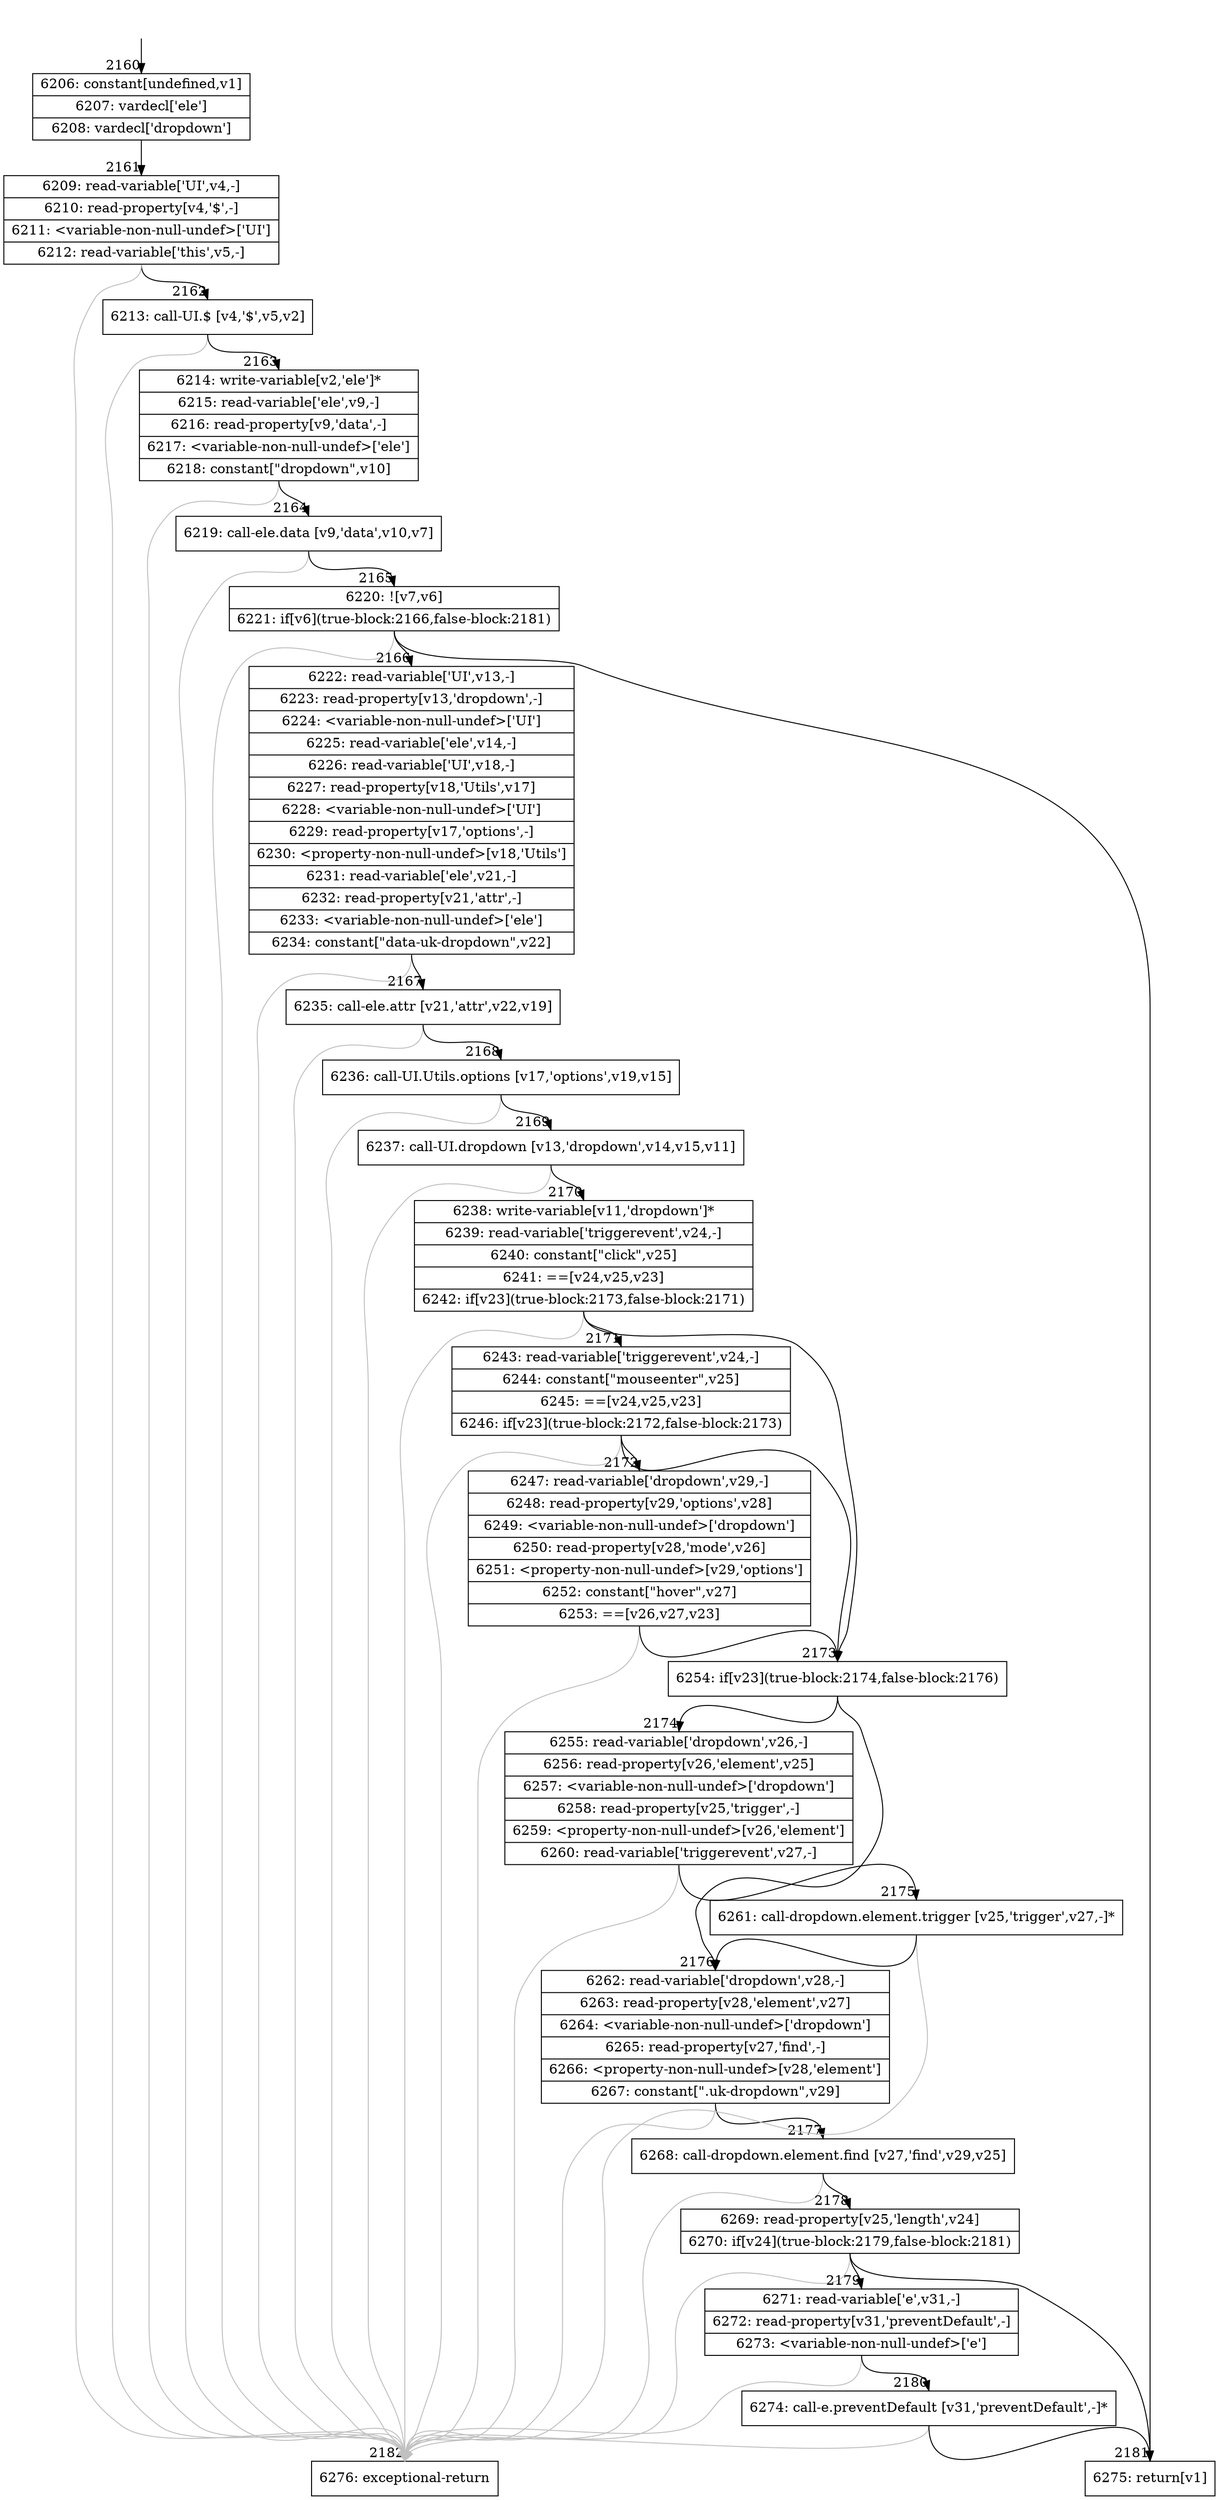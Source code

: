 digraph {
rankdir="TD"
BB_entry176[shape=none,label=""];
BB_entry176 -> BB2160 [tailport=s, headport=n, headlabel="    2160"]
BB2160 [shape=record label="{6206: constant[undefined,v1]|6207: vardecl['ele']|6208: vardecl['dropdown']}" ] 
BB2160 -> BB2161 [tailport=s, headport=n, headlabel="      2161"]
BB2161 [shape=record label="{6209: read-variable['UI',v4,-]|6210: read-property[v4,'$',-]|6211: \<variable-non-null-undef\>['UI']|6212: read-variable['this',v5,-]}" ] 
BB2161 -> BB2162 [tailport=s, headport=n, headlabel="      2162"]
BB2161 -> BB2182 [tailport=s, headport=n, color=gray, headlabel="      2182"]
BB2162 [shape=record label="{6213: call-UI.$ [v4,'$',v5,v2]}" ] 
BB2162 -> BB2163 [tailport=s, headport=n, headlabel="      2163"]
BB2162 -> BB2182 [tailport=s, headport=n, color=gray]
BB2163 [shape=record label="{6214: write-variable[v2,'ele']*|6215: read-variable['ele',v9,-]|6216: read-property[v9,'data',-]|6217: \<variable-non-null-undef\>['ele']|6218: constant[\"dropdown\",v10]}" ] 
BB2163 -> BB2164 [tailport=s, headport=n, headlabel="      2164"]
BB2163 -> BB2182 [tailport=s, headport=n, color=gray]
BB2164 [shape=record label="{6219: call-ele.data [v9,'data',v10,v7]}" ] 
BB2164 -> BB2165 [tailport=s, headport=n, headlabel="      2165"]
BB2164 -> BB2182 [tailport=s, headport=n, color=gray]
BB2165 [shape=record label="{6220: ![v7,v6]|6221: if[v6](true-block:2166,false-block:2181)}" ] 
BB2165 -> BB2166 [tailport=s, headport=n, headlabel="      2166"]
BB2165 -> BB2181 [tailport=s, headport=n, headlabel="      2181"]
BB2165 -> BB2182 [tailport=s, headport=n, color=gray]
BB2166 [shape=record label="{6222: read-variable['UI',v13,-]|6223: read-property[v13,'dropdown',-]|6224: \<variable-non-null-undef\>['UI']|6225: read-variable['ele',v14,-]|6226: read-variable['UI',v18,-]|6227: read-property[v18,'Utils',v17]|6228: \<variable-non-null-undef\>['UI']|6229: read-property[v17,'options',-]|6230: \<property-non-null-undef\>[v18,'Utils']|6231: read-variable['ele',v21,-]|6232: read-property[v21,'attr',-]|6233: \<variable-non-null-undef\>['ele']|6234: constant[\"data-uk-dropdown\",v22]}" ] 
BB2166 -> BB2167 [tailport=s, headport=n, headlabel="      2167"]
BB2166 -> BB2182 [tailport=s, headport=n, color=gray]
BB2167 [shape=record label="{6235: call-ele.attr [v21,'attr',v22,v19]}" ] 
BB2167 -> BB2168 [tailport=s, headport=n, headlabel="      2168"]
BB2167 -> BB2182 [tailport=s, headport=n, color=gray]
BB2168 [shape=record label="{6236: call-UI.Utils.options [v17,'options',v19,v15]}" ] 
BB2168 -> BB2169 [tailport=s, headport=n, headlabel="      2169"]
BB2168 -> BB2182 [tailport=s, headport=n, color=gray]
BB2169 [shape=record label="{6237: call-UI.dropdown [v13,'dropdown',v14,v15,v11]}" ] 
BB2169 -> BB2170 [tailport=s, headport=n, headlabel="      2170"]
BB2169 -> BB2182 [tailport=s, headport=n, color=gray]
BB2170 [shape=record label="{6238: write-variable[v11,'dropdown']*|6239: read-variable['triggerevent',v24,-]|6240: constant[\"click\",v25]|6241: ==[v24,v25,v23]|6242: if[v23](true-block:2173,false-block:2171)}" ] 
BB2170 -> BB2173 [tailport=s, headport=n, headlabel="      2173"]
BB2170 -> BB2171 [tailport=s, headport=n, headlabel="      2171"]
BB2170 -> BB2182 [tailport=s, headport=n, color=gray]
BB2171 [shape=record label="{6243: read-variable['triggerevent',v24,-]|6244: constant[\"mouseenter\",v25]|6245: ==[v24,v25,v23]|6246: if[v23](true-block:2172,false-block:2173)}" ] 
BB2171 -> BB2173 [tailport=s, headport=n]
BB2171 -> BB2172 [tailport=s, headport=n, headlabel="      2172"]
BB2171 -> BB2182 [tailport=s, headport=n, color=gray]
BB2172 [shape=record label="{6247: read-variable['dropdown',v29,-]|6248: read-property[v29,'options',v28]|6249: \<variable-non-null-undef\>['dropdown']|6250: read-property[v28,'mode',v26]|6251: \<property-non-null-undef\>[v29,'options']|6252: constant[\"hover\",v27]|6253: ==[v26,v27,v23]}" ] 
BB2172 -> BB2173 [tailport=s, headport=n]
BB2172 -> BB2182 [tailport=s, headport=n, color=gray]
BB2173 [shape=record label="{6254: if[v23](true-block:2174,false-block:2176)}" ] 
BB2173 -> BB2174 [tailport=s, headport=n, headlabel="      2174"]
BB2173 -> BB2176 [tailport=s, headport=n, headlabel="      2176"]
BB2174 [shape=record label="{6255: read-variable['dropdown',v26,-]|6256: read-property[v26,'element',v25]|6257: \<variable-non-null-undef\>['dropdown']|6258: read-property[v25,'trigger',-]|6259: \<property-non-null-undef\>[v26,'element']|6260: read-variable['triggerevent',v27,-]}" ] 
BB2174 -> BB2175 [tailport=s, headport=n, headlabel="      2175"]
BB2174 -> BB2182 [tailport=s, headport=n, color=gray]
BB2175 [shape=record label="{6261: call-dropdown.element.trigger [v25,'trigger',v27,-]*}" ] 
BB2175 -> BB2176 [tailport=s, headport=n]
BB2175 -> BB2182 [tailport=s, headport=n, color=gray]
BB2176 [shape=record label="{6262: read-variable['dropdown',v28,-]|6263: read-property[v28,'element',v27]|6264: \<variable-non-null-undef\>['dropdown']|6265: read-property[v27,'find',-]|6266: \<property-non-null-undef\>[v28,'element']|6267: constant[\".uk-dropdown\",v29]}" ] 
BB2176 -> BB2177 [tailport=s, headport=n, headlabel="      2177"]
BB2176 -> BB2182 [tailport=s, headport=n, color=gray]
BB2177 [shape=record label="{6268: call-dropdown.element.find [v27,'find',v29,v25]}" ] 
BB2177 -> BB2178 [tailport=s, headport=n, headlabel="      2178"]
BB2177 -> BB2182 [tailport=s, headport=n, color=gray]
BB2178 [shape=record label="{6269: read-property[v25,'length',v24]|6270: if[v24](true-block:2179,false-block:2181)}" ] 
BB2178 -> BB2179 [tailport=s, headport=n, headlabel="      2179"]
BB2178 -> BB2181 [tailport=s, headport=n]
BB2178 -> BB2182 [tailport=s, headport=n, color=gray]
BB2179 [shape=record label="{6271: read-variable['e',v31,-]|6272: read-property[v31,'preventDefault',-]|6273: \<variable-non-null-undef\>['e']}" ] 
BB2179 -> BB2180 [tailport=s, headport=n, headlabel="      2180"]
BB2179 -> BB2182 [tailport=s, headport=n, color=gray]
BB2180 [shape=record label="{6274: call-e.preventDefault [v31,'preventDefault',-]*}" ] 
BB2180 -> BB2181 [tailport=s, headport=n]
BB2180 -> BB2182 [tailport=s, headport=n, color=gray]
BB2181 [shape=record label="{6275: return[v1]}" ] 
BB2182 [shape=record label="{6276: exceptional-return}" ] 
//#$~ 1693
}
